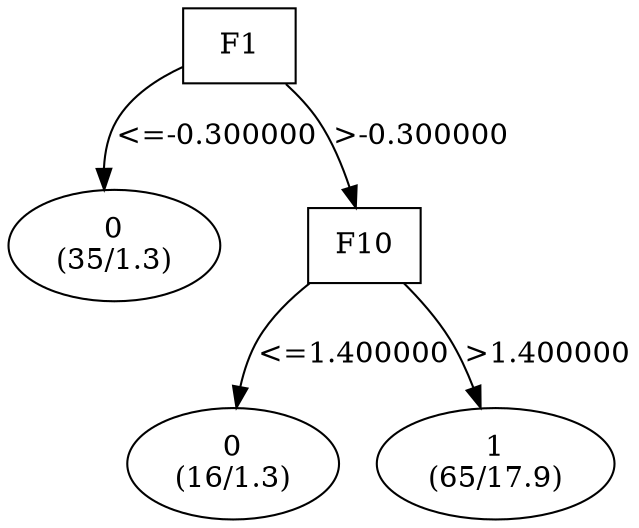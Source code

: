digraph YaDT {
n0 [ shape=box, label="F1\n"]
n0 -> n1 [label="<=-0.300000"]
n1 [ shape=ellipse, label="0\n(35/1.3)"]
n0 -> n2 [label=">-0.300000"]
n2 [ shape=box, label="F10\n"]
n2 -> n3 [label="<=1.400000"]
n3 [ shape=ellipse, label="0\n(16/1.3)"]
n2 -> n4 [label=">1.400000"]
n4 [ shape=ellipse, label="1\n(65/17.9)"]
}
